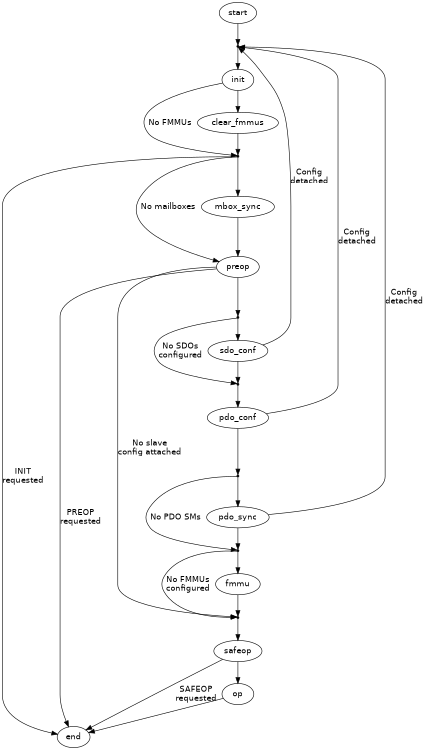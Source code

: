 
/* $Id$ */

digraph slaveconf {
    size="3,5"

    start [fontname="Helvetica"]
    start -> enter_init [weight=10]

    enter_init [shape=point, label=""]
    enter_init -> init [weight=10]

    init [fontname="Helvetica"]
    init -> enter_mbox_sync [fontname="Helvetica", label="No FMMUs"]
    init -> clear_fmmus [weight=10]

    clear_fmmus [fontname="Helvetica"]
    clear_fmmus -> enter_mbox_sync [weight=10]

    enter_mbox_sync [shape=point, label=""]
    enter_mbox_sync -> end [fontname="Helvetica", label="INIT\nrequested"]
    enter_mbox_sync -> preop [fontname="Helvetica", label="No mailboxes"]
    enter_mbox_sync -> mbox_sync [weight=10]

    mbox_sync [fontname="Helvetica"]
    mbox_sync -> preop [weight=10]

    preop [fontname="Helvetica"]
    preop -> end [fontname="Helvetica", label="PREOP\nrequested"]
    preop -> enter_safeop [fontname="Helvetica", label="No slave\nconfig attached"]
    preop -> enter_sdo_conf [weight=10]

    enter_sdo_conf [shape=point, label=""]
    enter_sdo_conf -> enter_pdo_conf [fontname="Helvetica", label="No SDOs\nconfigured"]
    enter_sdo_conf -> sdo_conf [weight=10]

    sdo_conf [fontname="Helvetica"]
    sdo_conf -> enter_init [fontname="Helvetica", label="Config\ndetached"]
    sdo_conf -> enter_pdo_conf [weight=10]

    enter_pdo_conf [shape=point, label=""]
    enter_pdo_conf -> pdo_conf [weight=10]

    pdo_conf [fontname="Helvetica"]
    pdo_conf -> enter_init [fontname="Helvetica", label="Config\ndetached"]
    pdo_conf -> enter_pdo_sync [weight=10]

    enter_pdo_sync [shape=point, label=""]
    enter_pdo_sync -> enter_fmmu [fontname="Helvetica", label="No PDO SMs"]
    enter_pdo_sync -> pdo_sync [weight=10]

    pdo_sync [fontname="Helvetica"]
    pdo_sync -> enter_init [fontname="Helvetica", label="Config\ndetached"]
    pdo_sync -> enter_fmmu [weight=10]

    enter_fmmu [shape=point,label=""]
    enter_fmmu -> enter_safeop [fontname="Helvetica", label="No FMMUs\nconfigured"]
    enter_fmmu -> fmmu [weight=10]

    fmmu [fontname="Helvetica"]
    fmmu -> enter_safeop [weight=10]

    enter_safeop [shape=point,label=""]
    enter_safeop -> safeop [weight=10]

    safeop [fontname="Helvetica"]
    safeop -> end [fontname="Helvetica", label="SAFEOP\nrequested"]
    safeop -> op [weight=10]

    op [fontname="Helvetica"]
    op -> end// [weight=10]

    end [fontname="Helvetica"]
}
